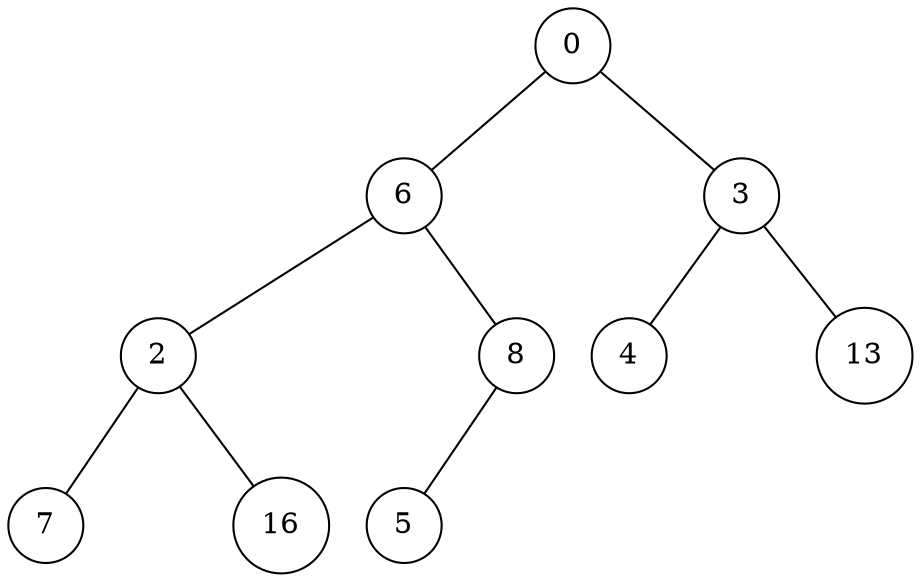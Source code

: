 graph bin_tree {
    node [shape=circle];
    // 3, 5, 1, 3, 2, 8, 4, 13, 7, 16, 0
    node1 -- node2;
    node1 -- node3;
    node2 -- node4;
    node2 -- temp1[weight=10 style="invis"];
    node2 -- node5;
    node3 -- node6;
    node3 -- temp2[weight=10 style="invis"];
    node3 -- node7;
    node4 -- node8;
    node4 -- temp3[weight=10 style="invis"];
    node4 -- node9;
    node5 -- node10;
    node5 -- temp4[weight=10 style="invis"];
    
    node1[label="0"];
    node2[label="6"];
    node3[label="3"];
    node4[label="2"];
    node5[label="8"];
    node6[label="4"];
    node7[label="13"];
    node8[label="7"];
    node9[label="16"];
    node10[label="5"];
    temp1[label=""]
    temp2[label=""]
    temp3[label=""]
    temp4[label=""]
    temp1,temp2,temp3,temp4[style="invis"]
}
